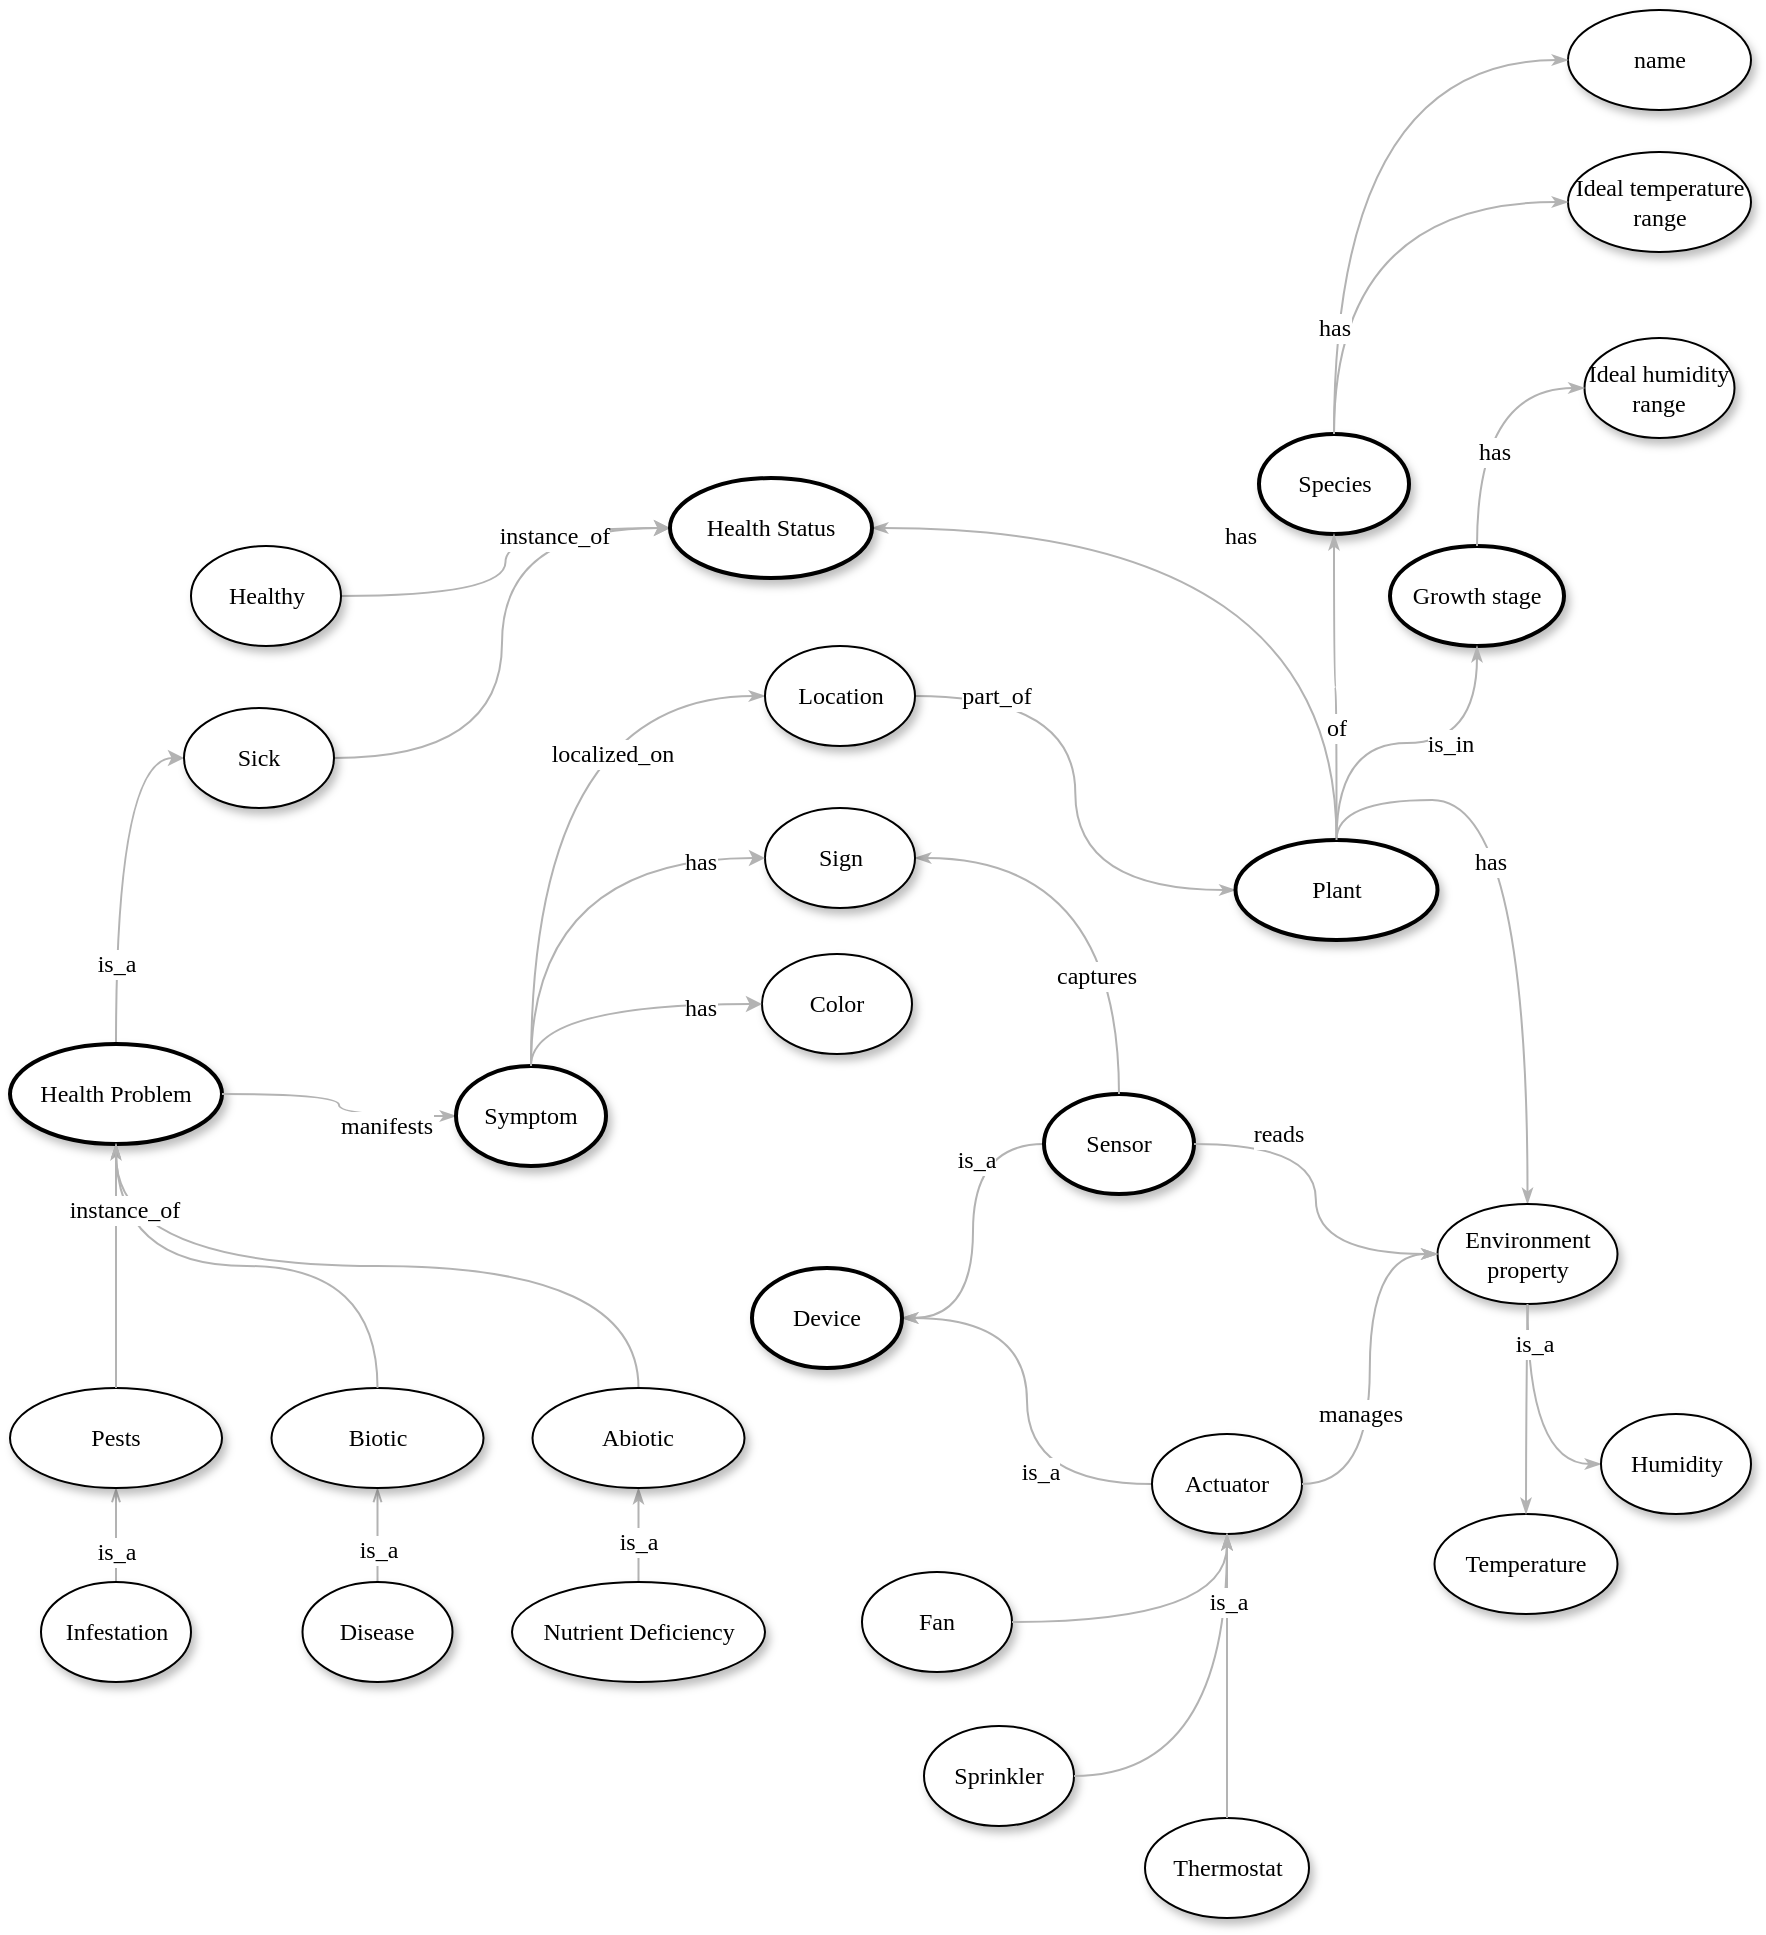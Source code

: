 <mxfile version="21.1.1" type="device">
  <diagram name="Page-1" id="42789a77-a242-8287-6e28-9cd8cfd52e62">
    <mxGraphModel dx="1434" dy="1725" grid="0" gridSize="10" guides="1" tooltips="1" connect="1" arrows="1" fold="1" page="1" pageScale="1" pageWidth="1169" pageHeight="827" background="none" math="0" shadow="0">
      <root>
        <mxCell id="0" />
        <mxCell id="1" parent="0" />
        <mxCell id="RCgHX4GRvF95K-_nUbPo-18" value="" style="edgeStyle=orthogonalEdgeStyle;rounded=0;html=1;labelBackgroundColor=default;startArrow=classicThin;startFill=1;startSize=5;endArrow=none;endFill=0;endSize=5;jettySize=auto;orthogonalLoop=1;strokeColor=#B3B3B3;strokeWidth=1;fontFamily=Verdana;fontSize=12;curved=1;entryX=0.5;entryY=1;entryDx=0;entryDy=0;exitX=0;exitY=0.5;exitDx=0;exitDy=0;" edge="1" parent="1" source="SZPIR-vylu-NpdnEEfQ1-16" target="1ea317790d2ca983-3">
          <mxGeometry x="-0.775" relative="1" as="geometry">
            <mxPoint x="685" y="256" as="sourcePoint" />
            <mxPoint as="offset" />
            <mxPoint x="676" y="156" as="targetPoint" />
          </mxGeometry>
        </mxCell>
        <mxCell id="FaIekiVfJinsLdWRMJVf-2" value="" style="edgeStyle=orthogonalEdgeStyle;rounded=0;html=1;labelBackgroundColor=none;startArrow=classic;startFill=1;startSize=5;endArrow=none;endFill=0;endSize=5;jettySize=auto;orthogonalLoop=1;strokeColor=#B3B3B3;strokeWidth=1;fontFamily=Verdana;fontSize=12;elbow=vertical;curved=1;entryX=1;entryY=0.5;entryDx=0;entryDy=0;" parent="1" source="1ea317790d2ca983-2" target="FaIekiVfJinsLdWRMJVf-1" edge="1">
          <mxGeometry x="0.486" y="3" relative="1" as="geometry">
            <mxPoint as="offset" />
            <mxPoint x="319" y="223" as="sourcePoint" />
            <mxPoint x="186" y="259" as="targetPoint" />
          </mxGeometry>
        </mxCell>
        <mxCell id="RCgHX4GRvF95K-_nUbPo-4" value="&lt;span&gt;Ideal humidity range&lt;/span&gt;" style="ellipse;whiteSpace=wrap;html=1;rounded=0;shadow=1;comic=0;labelBackgroundColor=none;strokeWidth=1;fontFamily=Verdana;fontSize=12;align=center;" vertex="1" parent="1">
          <mxGeometry x="817.25" y="11" width="75" height="50" as="geometry" />
        </mxCell>
        <mxCell id="1ea317790d2ca983-12" value="has" style="edgeStyle=orthogonalEdgeStyle;rounded=0;html=1;labelBackgroundColor=default;startArrow=none;startFill=0;startSize=5;endArrow=classicThin;endFill=1;endSize=5;jettySize=auto;orthogonalLoop=1;strokeColor=#B3B3B3;strokeWidth=1;fontFamily=Verdana;fontSize=12;elbow=vertical;curved=1;exitX=0.5;exitY=0;exitDx=0;exitDy=0;entryX=1;entryY=0.5;entryDx=0;entryDy=0;" parent="1" source="cV3PZhEm3AA5OYnnYDBn-3" target="1ea317790d2ca983-2" edge="1">
          <mxGeometry x="-0.218" y="49" relative="1" as="geometry">
            <mxPoint x="1" as="offset" />
            <mxPoint x="502.5" y="41" as="sourcePoint" />
          </mxGeometry>
        </mxCell>
        <mxCell id="1ea317790d2ca983-13" value="part_of" style="edgeStyle=orthogonalEdgeStyle;rounded=0;html=1;labelBackgroundColor=default;startArrow=none;startFill=0;startSize=5;endArrow=classicThin;endFill=1;endSize=5;jettySize=auto;orthogonalLoop=1;strokeColor=#B3B3B3;strokeWidth=1;fontFamily=Verdana;fontSize=12;elbow=vertical;curved=1;entryX=0;entryY=0.5;entryDx=0;entryDy=0;" parent="1" source="1ea317790d2ca983-9" target="cV3PZhEm3AA5OYnnYDBn-3" edge="1">
          <mxGeometry x="-0.685" relative="1" as="geometry">
            <mxPoint as="offset" />
            <mxPoint x="547.5" y="61" as="sourcePoint" />
            <mxPoint x="456" y="146" as="targetPoint" />
          </mxGeometry>
        </mxCell>
        <mxCell id="1ea317790d2ca983-14" value="has" style="edgeStyle=orthogonalEdgeStyle;rounded=0;html=1;labelBackgroundColor=default;startArrow=none;startFill=0;startSize=5;endArrow=classicThin;endFill=1;endSize=5;jettySize=auto;orthogonalLoop=1;strokeColor=#B3B3B3;strokeWidth=1;fontFamily=Verdana;fontSize=12;curved=1;entryX=0.5;entryY=0;entryDx=0;entryDy=0;exitX=0.5;exitY=0;exitDx=0;exitDy=0;" parent="1" source="cV3PZhEm3AA5OYnnYDBn-3" target="1ea317790d2ca983-3" edge="1">
          <mxGeometry x="-0.077" y="-19" relative="1" as="geometry">
            <mxPoint as="offset" />
            <mxPoint x="592.5" y="41" as="sourcePoint" />
          </mxGeometry>
        </mxCell>
        <mxCell id="1ea317790d2ca983-21" value="instance_of" style="edgeStyle=orthogonalEdgeStyle;rounded=0;html=1;labelBackgroundColor=default;startArrow=classic;startFill=1;startSize=5;endArrow=none;endFill=0;endSize=5;jettySize=auto;orthogonalLoop=1;strokeColor=#B3B3B3;strokeWidth=1;fontFamily=Verdana;fontSize=12;elbow=vertical;curved=1;" parent="1" source="1ea317790d2ca983-2" target="1ea317790d2ca983-7" edge="1">
          <mxGeometry x="-0.418" y="4" relative="1" as="geometry">
            <mxPoint as="offset" />
          </mxGeometry>
        </mxCell>
        <mxCell id="1ea317790d2ca983-22" value="is_a" style="edgeStyle=orthogonalEdgeStyle;rounded=0;html=1;labelBackgroundColor=default;startArrow=classic;startFill=1;startSize=5;endArrow=none;endFill=0;endSize=5;jettySize=auto;orthogonalLoop=1;strokeColor=#B3B3B3;strokeWidth=1;fontFamily=Verdana;fontSize=12;elbow=vertical;curved=1;exitX=0;exitY=0.5;exitDx=0;exitDy=0;" parent="1" source="FaIekiVfJinsLdWRMJVf-1" target="1ea317790d2ca983-6" edge="1">
          <mxGeometry x="0.548" relative="1" as="geometry">
            <mxPoint as="offset" />
          </mxGeometry>
        </mxCell>
        <mxCell id="1ea317790d2ca983-2" value="&lt;span&gt;Health Status&lt;/span&gt;" style="ellipse;whiteSpace=wrap;html=1;rounded=0;shadow=1;comic=0;labelBackgroundColor=default;strokeWidth=2;fontFamily=Verdana;fontSize=12;align=center;" parent="1" vertex="1">
          <mxGeometry x="360" y="81" width="101" height="50" as="geometry" />
        </mxCell>
        <mxCell id="1ea317790d2ca983-3" value="&lt;span&gt;Environment property&lt;/span&gt;" style="ellipse;whiteSpace=wrap;html=1;rounded=0;shadow=1;comic=0;labelBackgroundColor=none;strokeWidth=1;fontFamily=Verdana;fontSize=12;align=center;" parent="1" vertex="1">
          <mxGeometry x="743.75" y="444" width="90" height="50" as="geometry" />
        </mxCell>
        <mxCell id="1ea317790d2ca983-17" value="" style="edgeStyle=orthogonalEdgeStyle;rounded=0;html=1;labelBackgroundColor=default;startArrow=none;startFill=0;startSize=5;endArrow=classicThin;endFill=1;endSize=5;jettySize=auto;orthogonalLoop=1;strokeColor=#B3B3B3;strokeWidth=1;fontFamily=Verdana;fontSize=12;entryX=0.5;entryY=1;entryDx=0;entryDy=0;elbow=vertical;curved=1;exitX=0.5;exitY=0;exitDx=0;exitDy=0;" parent="1" source="SZPIR-vylu-NpdnEEfQ1-40" target="1ea317790d2ca983-6" edge="1">
          <mxGeometry x="-0.833" y="11" relative="1" as="geometry">
            <mxPoint as="offset" />
          </mxGeometry>
        </mxCell>
        <mxCell id="1ea317790d2ca983-23" value="is_a" style="edgeStyle=orthogonalEdgeStyle;rounded=0;html=1;labelBackgroundColor=default;startArrow=openThin;startFill=0;startSize=5;endArrow=none;endFill=0;endSize=5;jettySize=auto;orthogonalLoop=1;strokeColor=#B3B3B3;strokeWidth=1;fontFamily=Verdana;fontSize=12;exitX=0.5;exitY=1;exitDx=0;exitDy=0;elbow=vertical;curved=1;" parent="1" source="SZPIR-vylu-NpdnEEfQ1-39" target="1ea317790d2ca983-8" edge="1">
          <mxGeometry x="0.314" relative="1" as="geometry">
            <mxPoint as="offset" />
          </mxGeometry>
        </mxCell>
        <mxCell id="1ea317790d2ca983-6" value="Health Problem" style="ellipse;whiteSpace=wrap;html=1;rounded=0;shadow=1;comic=0;labelBackgroundColor=default;strokeWidth=2;fontFamily=Verdana;fontSize=12;align=center;" parent="1" vertex="1">
          <mxGeometry x="30" y="364" width="106" height="50" as="geometry" />
        </mxCell>
        <mxCell id="1ea317790d2ca983-7" value="&lt;span&gt;Healthy&lt;/span&gt;" style="ellipse;whiteSpace=wrap;html=1;rounded=0;shadow=1;comic=0;labelBackgroundColor=default;strokeWidth=1;fontFamily=Verdana;fontSize=12;align=center;" parent="1" vertex="1">
          <mxGeometry x="120.5" y="115" width="75" height="50" as="geometry" />
        </mxCell>
        <mxCell id="1ea317790d2ca983-8" value="Disease" style="ellipse;whiteSpace=wrap;html=1;rounded=0;shadow=1;comic=0;labelBackgroundColor=default;strokeWidth=1;fontFamily=Verdana;fontSize=12;align=center;" parent="1" vertex="1">
          <mxGeometry x="176.25" y="633" width="75" height="50" as="geometry" />
        </mxCell>
        <mxCell id="1ea317790d2ca983-19" value="localized_on" style="edgeStyle=orthogonalEdgeStyle;rounded=0;html=1;labelBackgroundColor=default;startArrow=classicThin;startFill=1;startSize=5;endArrow=none;endFill=0;endSize=5;jettySize=auto;orthogonalLoop=1;strokeColor=#B3B3B3;strokeWidth=1;fontFamily=Verdana;fontSize=12;elbow=vertical;curved=1;" parent="1" source="1ea317790d2ca983-9" target="1ea317790d2ca983-10" edge="1">
          <mxGeometry x="-0.493" y="29" relative="1" as="geometry">
            <mxPoint as="offset" />
          </mxGeometry>
        </mxCell>
        <mxCell id="1ea317790d2ca983-9" value="Location" style="ellipse;whiteSpace=wrap;html=1;rounded=0;shadow=1;comic=0;labelBackgroundColor=default;strokeWidth=1;fontFamily=Verdana;fontSize=12;align=center;" parent="1" vertex="1">
          <mxGeometry x="407.5" y="165" width="75" height="50" as="geometry" />
        </mxCell>
        <mxCell id="1ea317790d2ca983-20" value="manifests" style="edgeStyle=orthogonalEdgeStyle;rounded=0;html=1;labelBackgroundColor=default;startArrow=classicThin;startFill=1;startSize=5;endArrow=none;endFill=0;endSize=5;jettySize=auto;orthogonalLoop=1;strokeColor=#B3B3B3;strokeWidth=1;fontFamily=Verdana;fontSize=12;elbow=vertical;curved=1;" parent="1" source="1ea317790d2ca983-10" target="1ea317790d2ca983-6" edge="1">
          <mxGeometry x="-0.442" y="5" relative="1" as="geometry">
            <mxPoint x="287" y="433" as="targetPoint" />
            <mxPoint as="offset" />
          </mxGeometry>
        </mxCell>
        <mxCell id="1ea317790d2ca983-10" value="Symptom" style="ellipse;whiteSpace=wrap;html=1;rounded=0;shadow=1;comic=0;labelBackgroundColor=default;strokeWidth=2;fontFamily=Verdana;fontSize=12;align=center;" parent="1" vertex="1">
          <mxGeometry x="253" y="375" width="75" height="50" as="geometry" />
        </mxCell>
        <mxCell id="SZPIR-vylu-NpdnEEfQ1-3" value="is_a" style="edgeStyle=orthogonalEdgeStyle;rounded=0;html=1;labelBackgroundColor=default;startArrow=openThin;startFill=0;startSize=5;endArrow=none;endFill=0;endSize=5;jettySize=auto;orthogonalLoop=1;strokeColor=#B3B3B3;strokeWidth=1;fontFamily=Verdana;fontSize=12;elbow=vertical;curved=1;" parent="1" source="UWF2Yd7zg4pSp4IhXSV9-6" target="SZPIR-vylu-NpdnEEfQ1-4" edge="1">
          <mxGeometry x="0.362" relative="1" as="geometry">
            <mxPoint x="117" y="398" as="sourcePoint" />
            <mxPoint as="offset" />
          </mxGeometry>
        </mxCell>
        <mxCell id="SZPIR-vylu-NpdnEEfQ1-4" value="Infestation" style="ellipse;whiteSpace=wrap;html=1;rounded=0;shadow=1;comic=0;labelBackgroundColor=default;strokeWidth=1;fontFamily=Verdana;fontSize=12;align=center;" parent="1" vertex="1">
          <mxGeometry x="45.5" y="633" width="75" height="50" as="geometry" />
        </mxCell>
        <mxCell id="SZPIR-vylu-NpdnEEfQ1-7" value="is_a" style="edgeStyle=orthogonalEdgeStyle;rounded=0;html=1;labelBackgroundColor=default;startArrow=none;startFill=0;startSize=5;endArrow=classicThin;endFill=1;endSize=5;jettySize=auto;orthogonalLoop=1;strokeColor=#B3B3B3;strokeWidth=1;fontFamily=Verdana;fontSize=12;verticalAlign=middle;horizontal=1;elbow=vertical;curved=1;exitX=0.5;exitY=0;exitDx=0;exitDy=0;" parent="1" source="SZPIR-vylu-NpdnEEfQ1-8" target="SZPIR-vylu-NpdnEEfQ1-40" edge="1">
          <mxGeometry x="-0.121" relative="1" as="geometry">
            <mxPoint x="497.75" y="654" as="targetPoint" />
            <mxPoint as="offset" />
          </mxGeometry>
        </mxCell>
        <mxCell id="SZPIR-vylu-NpdnEEfQ1-8" value="&lt;span&gt;Nutrient Deficiency&lt;/span&gt;" style="ellipse;whiteSpace=wrap;html=1;rounded=0;shadow=1;comic=0;labelBackgroundColor=default;strokeWidth=1;fontFamily=Verdana;fontSize=12;align=center;" parent="1" vertex="1">
          <mxGeometry x="281" y="633" width="126.5" height="50" as="geometry" />
        </mxCell>
        <mxCell id="SZPIR-vylu-NpdnEEfQ1-9" value="is_a" style="edgeStyle=orthogonalEdgeStyle;rounded=0;html=1;labelBackgroundColor=default;startArrow=classicThin;startFill=1;startSize=5;endArrow=none;endFill=0;endSize=5;jettySize=auto;orthogonalLoop=1;strokeColor=#B3B3B3;strokeWidth=1;fontFamily=Verdana;fontSize=12;curved=1;entryX=0;entryY=0.5;entryDx=0;entryDy=0;" parent="1" source="SZPIR-vylu-NpdnEEfQ1-12" target="SZPIR-vylu-NpdnEEfQ1-10" edge="1">
          <mxGeometry x="0.456" y="6" relative="1" as="geometry">
            <mxPoint x="795" y="501" as="sourcePoint" />
            <mxPoint as="offset" />
          </mxGeometry>
        </mxCell>
        <mxCell id="SZPIR-vylu-NpdnEEfQ1-10" value="&lt;span&gt;Actuator&lt;/span&gt;" style="ellipse;whiteSpace=wrap;html=1;rounded=0;shadow=1;comic=0;labelBackgroundColor=default;strokeWidth=1;fontFamily=Verdana;fontSize=12;align=center;" parent="1" vertex="1">
          <mxGeometry x="601" y="559" width="75" height="50" as="geometry" />
        </mxCell>
        <mxCell id="SZPIR-vylu-NpdnEEfQ1-11" value="is_a" style="edgeStyle=orthogonalEdgeStyle;rounded=0;html=1;labelBackgroundColor=default;startArrow=none;startFill=0;startSize=5;endArrow=classicThin;endFill=1;endSize=5;jettySize=auto;orthogonalLoop=1;strokeColor=#B3B3B3;strokeWidth=1;fontFamily=Verdana;fontSize=12;curved=1;entryX=1;entryY=0.5;entryDx=0;entryDy=0;" parent="1" source="SZPIR-vylu-NpdnEEfQ1-14" target="SZPIR-vylu-NpdnEEfQ1-12" edge="1">
          <mxGeometry x="-0.562" y="8" relative="1" as="geometry">
            <mxPoint x="-65" y="701" as="sourcePoint" />
            <mxPoint as="offset" />
          </mxGeometry>
        </mxCell>
        <mxCell id="SZPIR-vylu-NpdnEEfQ1-12" value="&lt;span&gt;Device&lt;/span&gt;" style="ellipse;whiteSpace=wrap;html=1;rounded=0;shadow=1;comic=0;labelBackgroundColor=default;strokeWidth=2;fontFamily=Verdana;fontSize=12;align=center;" parent="1" vertex="1">
          <mxGeometry x="401" y="476" width="75" height="50" as="geometry" />
        </mxCell>
        <mxCell id="SZPIR-vylu-NpdnEEfQ1-14" value="&lt;span&gt;Sensor&lt;/span&gt;" style="ellipse;whiteSpace=wrap;html=1;rounded=0;shadow=1;comic=0;labelBackgroundColor=default;strokeWidth=2;fontFamily=Verdana;fontSize=12;align=center;" parent="1" vertex="1">
          <mxGeometry x="547" y="389" width="75" height="50" as="geometry" />
        </mxCell>
        <mxCell id="SZPIR-vylu-NpdnEEfQ1-16" value="&lt;span&gt;Humidity&lt;/span&gt;" style="ellipse;whiteSpace=wrap;html=1;rounded=0;shadow=1;comic=0;labelBackgroundColor=default;strokeWidth=1;fontFamily=Verdana;fontSize=12;align=center;" parent="1" vertex="1">
          <mxGeometry x="825.5" y="549" width="75" height="50" as="geometry" />
        </mxCell>
        <mxCell id="SZPIR-vylu-NpdnEEfQ1-18" value="&lt;span&gt;Temperature&lt;/span&gt;" style="ellipse;whiteSpace=wrap;html=1;rounded=0;shadow=1;comic=0;labelBackgroundColor=default;strokeWidth=1;fontFamily=Verdana;fontSize=12;align=center;" parent="1" vertex="1">
          <mxGeometry x="742.25" y="599" width="91.5" height="50" as="geometry" />
        </mxCell>
        <mxCell id="SZPIR-vylu-NpdnEEfQ1-20" value="&lt;span&gt;Thermostat&lt;/span&gt;" style="ellipse;whiteSpace=wrap;html=1;rounded=0;shadow=1;comic=0;labelBackgroundColor=default;strokeWidth=1;fontFamily=Verdana;fontSize=12;align=center;" parent="1" vertex="1">
          <mxGeometry x="597.5" y="751" width="82" height="50" as="geometry" />
        </mxCell>
        <mxCell id="SZPIR-vylu-NpdnEEfQ1-23" value="" style="edgeStyle=orthogonalEdgeStyle;rounded=0;html=1;labelBackgroundColor=default;startArrow=none;startFill=0;startSize=5;endArrow=classicThin;endFill=1;endSize=5;jettySize=auto;orthogonalLoop=1;strokeColor=#B3B3B3;strokeWidth=1;fontFamily=Verdana;fontSize=12;curved=1;entryX=0.5;entryY=1;entryDx=0;entryDy=0;exitX=0.5;exitY=0;exitDx=0;exitDy=0;" parent="1" source="SZPIR-vylu-NpdnEEfQ1-20" target="SZPIR-vylu-NpdnEEfQ1-10" edge="1">
          <mxGeometry x="-0.638" y="6" relative="1" as="geometry">
            <mxPoint x="732.5" y="589" as="sourcePoint" />
            <mxPoint x="942.5" y="579" as="targetPoint" />
            <mxPoint as="offset" />
          </mxGeometry>
        </mxCell>
        <mxCell id="SZPIR-vylu-NpdnEEfQ1-21" value="&lt;span&gt;Sprinkler&lt;/span&gt;" style="ellipse;whiteSpace=wrap;html=1;rounded=0;shadow=1;comic=0;labelBackgroundColor=default;strokeWidth=1;fontFamily=Verdana;fontSize=12;align=center;" parent="1" vertex="1">
          <mxGeometry x="487" y="705" width="75" height="50" as="geometry" />
        </mxCell>
        <mxCell id="SZPIR-vylu-NpdnEEfQ1-39" value="Biotic" style="ellipse;whiteSpace=wrap;html=1;rounded=0;shadow=1;comic=0;labelBackgroundColor=default;strokeWidth=1;fontFamily=Verdana;fontSize=12;align=center;" parent="1" vertex="1">
          <mxGeometry x="160.75" y="536" width="106" height="50" as="geometry" />
        </mxCell>
        <mxCell id="SZPIR-vylu-NpdnEEfQ1-40" value="Abiotic" style="ellipse;whiteSpace=wrap;html=1;rounded=0;shadow=1;comic=0;labelBackgroundColor=default;strokeWidth=1;fontFamily=Verdana;fontSize=12;align=center;" parent="1" vertex="1">
          <mxGeometry x="291.25" y="536" width="106" height="50" as="geometry" />
        </mxCell>
        <mxCell id="SZPIR-vylu-NpdnEEfQ1-41" value="" style="edgeStyle=orthogonalEdgeStyle;rounded=0;html=1;labelBackgroundColor=default;startArrow=openThin;startFill=0;startSize=5;endArrow=none;endFill=0;endSize=5;jettySize=auto;orthogonalLoop=1;strokeColor=#B3B3B3;strokeWidth=1;fontFamily=Verdana;fontSize=12;exitX=0.5;exitY=1;exitDx=0;exitDy=0;elbow=vertical;curved=1;" parent="1" source="1ea317790d2ca983-6" target="SZPIR-vylu-NpdnEEfQ1-39" edge="1">
          <mxGeometry x="0.491" relative="1" as="geometry">
            <mxPoint x="438.75" y="660" as="sourcePoint" />
            <mxPoint x="344.75" y="663" as="targetPoint" />
            <mxPoint as="offset" />
          </mxGeometry>
        </mxCell>
        <mxCell id="9eAdQlgjlcyclNUyOF1E-8" value="captures" style="edgeStyle=orthogonalEdgeStyle;rounded=0;html=1;labelBackgroundColor=default;startArrow=classicThin;startFill=1;startSize=5;endArrow=none;endFill=0;endSize=5;jettySize=auto;orthogonalLoop=1;strokeColor=#B3B3B3;strokeWidth=1;fontFamily=Verdana;fontSize=12;curved=1;exitX=1;exitY=0.5;exitDx=0;exitDy=0;" parent="1" source="RCgHX4GRvF95K-_nUbPo-11" target="SZPIR-vylu-NpdnEEfQ1-14" edge="1">
          <mxGeometry x="0.465" y="-12" relative="1" as="geometry">
            <mxPoint x="783" y="424" as="sourcePoint" />
            <mxPoint as="offset" />
            <mxPoint x="556.5" y="317" as="targetPoint" />
          </mxGeometry>
        </mxCell>
        <mxCell id="JdLL4RoYm7KqUTjWfcFx-2" value="manages" style="edgeStyle=orthogonalEdgeStyle;rounded=0;html=1;labelBackgroundColor=default;startArrow=classicThin;startFill=1;startSize=5;endArrow=none;endFill=0;endSize=5;jettySize=auto;orthogonalLoop=1;strokeColor=#B3B3B3;strokeWidth=1;fontFamily=Verdana;fontSize=12;curved=1;entryX=1;entryY=0.5;entryDx=0;entryDy=0;" parent="1" source="1ea317790d2ca983-3" target="SZPIR-vylu-NpdnEEfQ1-10" edge="1">
          <mxGeometry x="0.246" y="-5" relative="1" as="geometry">
            <mxPoint x="814.5" y="419" as="sourcePoint" />
            <mxPoint as="offset" />
            <mxPoint x="745" y="494" as="targetPoint" />
          </mxGeometry>
        </mxCell>
        <mxCell id="UWF2Yd7zg4pSp4IhXSV9-1" value="&lt;span&gt;Fan&lt;/span&gt;" style="ellipse;whiteSpace=wrap;html=1;rounded=0;shadow=1;comic=0;labelBackgroundColor=default;strokeWidth=1;fontFamily=Verdana;fontSize=12;align=center;" parent="1" vertex="1">
          <mxGeometry x="456" y="628" width="75" height="50" as="geometry" />
        </mxCell>
        <mxCell id="UWF2Yd7zg4pSp4IhXSV9-2" value="" style="edgeStyle=orthogonalEdgeStyle;rounded=0;html=1;labelBackgroundColor=default;startArrow=none;startFill=0;startSize=5;endArrow=classicThin;endFill=1;endSize=5;jettySize=auto;orthogonalLoop=1;strokeColor=#B3B3B3;strokeWidth=1;fontFamily=Verdana;fontSize=12;curved=1;exitX=1;exitY=0.5;exitDx=0;exitDy=0;" parent="1" source="UWF2Yd7zg4pSp4IhXSV9-1" target="SZPIR-vylu-NpdnEEfQ1-10" edge="1">
          <mxGeometry x="-0.686" y="-5" relative="1" as="geometry">
            <mxPoint x="672.5" y="717" as="sourcePoint" />
            <mxPoint x="705.5" y="609" as="targetPoint" />
            <mxPoint as="offset" />
          </mxGeometry>
        </mxCell>
        <mxCell id="UWF2Yd7zg4pSp4IhXSV9-3" value="Species" style="ellipse;whiteSpace=wrap;html=1;rounded=0;shadow=1;comic=0;labelBackgroundColor=default;strokeWidth=2;fontFamily=Verdana;fontSize=12;align=center;" parent="1" vertex="1">
          <mxGeometry x="654.5" y="59" width="75" height="50" as="geometry" />
        </mxCell>
        <mxCell id="UWF2Yd7zg4pSp4IhXSV9-4" value="of" style="edgeStyle=orthogonalEdgeStyle;rounded=0;html=1;labelBackgroundColor=default;startArrow=classicThin;startFill=1;startSize=5;endArrow=none;endFill=0;endSize=5;jettySize=auto;orthogonalLoop=1;strokeColor=#B3B3B3;strokeWidth=1;fontFamily=Verdana;fontSize=12;curved=1;entryX=0.5;entryY=0;entryDx=0;entryDy=0;" parent="1" source="UWF2Yd7zg4pSp4IhXSV9-3" target="cV3PZhEm3AA5OYnnYDBn-3" edge="1">
          <mxGeometry x="0.278" relative="1" as="geometry">
            <mxPoint x="926" y="263" as="targetPoint" />
            <mxPoint as="offset" />
            <mxPoint x="1028.5" y="402" as="sourcePoint" />
          </mxGeometry>
        </mxCell>
        <mxCell id="UWF2Yd7zg4pSp4IhXSV9-6" value="Pests" style="ellipse;whiteSpace=wrap;html=1;rounded=0;shadow=1;comic=0;labelBackgroundColor=default;strokeWidth=1;fontFamily=Verdana;fontSize=12;align=center;" parent="1" vertex="1">
          <mxGeometry x="30" y="536" width="106" height="50" as="geometry" />
        </mxCell>
        <mxCell id="UWF2Yd7zg4pSp4IhXSV9-7" value="instance_of" style="edgeStyle=orthogonalEdgeStyle;rounded=0;html=1;labelBackgroundColor=default;startArrow=openThin;startFill=0;startSize=5;endArrow=none;endFill=0;endSize=5;jettySize=auto;orthogonalLoop=1;strokeColor=#B3B3B3;strokeWidth=1;fontFamily=Verdana;fontSize=12;elbow=vertical;curved=1;exitX=0.5;exitY=1;exitDx=0;exitDy=0;" parent="1" source="1ea317790d2ca983-6" target="UWF2Yd7zg4pSp4IhXSV9-6" edge="1">
          <mxGeometry x="-0.459" y="4" relative="1" as="geometry">
            <mxPoint x="211" y="381" as="sourcePoint" />
            <mxPoint x="237" y="584" as="targetPoint" />
            <mxPoint as="offset" />
          </mxGeometry>
        </mxCell>
        <mxCell id="cV3PZhEm3AA5OYnnYDBn-3" value="&lt;span&gt;Plant&lt;/span&gt;" style="ellipse;whiteSpace=wrap;html=1;rounded=0;shadow=1;comic=0;labelBackgroundColor=default;strokeWidth=2;fontFamily=Verdana;fontSize=12;align=center;" parent="1" vertex="1">
          <mxGeometry x="642.75" y="262" width="101" height="50" as="geometry" />
        </mxCell>
        <mxCell id="FaIekiVfJinsLdWRMJVf-1" value="&lt;span&gt;Sick&lt;/span&gt;" style="ellipse;whiteSpace=wrap;html=1;rounded=0;shadow=1;comic=0;labelBackgroundColor=default;strokeWidth=1;fontFamily=Verdana;fontSize=12;align=center;" parent="1" vertex="1">
          <mxGeometry x="117" y="196" width="75" height="50" as="geometry" />
        </mxCell>
        <mxCell id="RCgHX4GRvF95K-_nUbPo-2" value="&lt;span&gt;Ideal temperature range&lt;/span&gt;" style="ellipse;whiteSpace=wrap;html=1;rounded=0;shadow=1;comic=0;labelBackgroundColor=none;strokeWidth=1;fontFamily=Verdana;fontSize=12;align=center;" vertex="1" parent="1">
          <mxGeometry x="809" y="-82" width="91.5" height="50" as="geometry" />
        </mxCell>
        <mxCell id="RCgHX4GRvF95K-_nUbPo-3" value="Growth stage" style="ellipse;whiteSpace=wrap;html=1;rounded=0;shadow=1;comic=0;labelBackgroundColor=default;strokeWidth=2;fontFamily=Verdana;fontSize=12;align=center;" vertex="1" parent="1">
          <mxGeometry x="720" y="115" width="87" height="50" as="geometry" />
        </mxCell>
        <mxCell id="RCgHX4GRvF95K-_nUbPo-5" value="" style="edgeStyle=orthogonalEdgeStyle;rounded=0;html=1;labelBackgroundColor=default;startArrow=classicThin;startFill=1;startSize=5;endArrow=none;endFill=0;endSize=5;jettySize=auto;orthogonalLoop=1;strokeColor=#B3B3B3;strokeWidth=1;fontFamily=Verdana;fontSize=12;curved=1;" edge="1" parent="1" source="RCgHX4GRvF95K-_nUbPo-2" target="UWF2Yd7zg4pSp4IhXSV9-3">
          <mxGeometry x="0.306" y="2" relative="1" as="geometry">
            <mxPoint x="546.75" y="237" as="targetPoint" />
            <mxPoint as="offset" />
            <mxPoint x="822.75" y="467" as="sourcePoint" />
          </mxGeometry>
        </mxCell>
        <mxCell id="RCgHX4GRvF95K-_nUbPo-6" value="has" style="edgeStyle=orthogonalEdgeStyle;rounded=0;html=1;labelBackgroundColor=default;startArrow=classicThin;startFill=1;startSize=5;endArrow=none;endFill=0;endSize=5;jettySize=auto;orthogonalLoop=1;strokeColor=#B3B3B3;strokeWidth=1;fontFamily=Verdana;fontSize=12;curved=1;" edge="1" parent="1" source="RCgHX4GRvF95K-_nUbPo-4" target="RCgHX4GRvF95K-_nUbPo-3">
          <mxGeometry x="0.292" y="8" relative="1" as="geometry">
            <mxPoint x="760.75" y="45" as="targetPoint" />
            <mxPoint as="offset" />
            <mxPoint x="899.75" y="67" as="sourcePoint" />
          </mxGeometry>
        </mxCell>
        <mxCell id="RCgHX4GRvF95K-_nUbPo-7" value="is_in" style="edgeStyle=orthogonalEdgeStyle;rounded=0;html=1;labelBackgroundColor=default;startArrow=classicThin;startFill=1;startSize=5;endArrow=none;endFill=0;endSize=5;jettySize=auto;orthogonalLoop=1;strokeColor=#B3B3B3;strokeWidth=1;fontFamily=Verdana;fontSize=12;curved=1;entryX=0.5;entryY=0;entryDx=0;entryDy=0;" edge="1" parent="1" source="RCgHX4GRvF95K-_nUbPo-3" target="cV3PZhEm3AA5OYnnYDBn-3">
          <mxGeometry x="-0.255" relative="1" as="geometry">
            <mxPoint x="619" y="77" as="targetPoint" />
            <mxPoint as="offset" />
            <mxPoint x="789" y="47" as="sourcePoint" />
          </mxGeometry>
        </mxCell>
        <mxCell id="SZPIR-vylu-NpdnEEfQ1-22" value="is_a" style="edgeStyle=orthogonalEdgeStyle;rounded=0;html=1;labelBackgroundColor=default;startArrow=none;startFill=0;startSize=5;endArrow=classicThin;endFill=1;endSize=5;jettySize=auto;orthogonalLoop=1;strokeColor=#B3B3B3;strokeWidth=1;fontFamily=Verdana;fontSize=12;curved=1;entryX=0.5;entryY=1;entryDx=0;entryDy=0;" parent="1" source="SZPIR-vylu-NpdnEEfQ1-21" target="SZPIR-vylu-NpdnEEfQ1-10" edge="1">
          <mxGeometry x="0.662" relative="1" as="geometry">
            <mxPoint x="633" y="707" as="sourcePoint" />
            <mxPoint x="757.5" y="289" as="targetPoint" />
            <mxPoint as="offset" />
          </mxGeometry>
        </mxCell>
        <mxCell id="RCgHX4GRvF95K-_nUbPo-9" value="&lt;span&gt;name&lt;/span&gt;" style="ellipse;whiteSpace=wrap;html=1;rounded=0;shadow=1;comic=0;labelBackgroundColor=none;strokeWidth=1;fontFamily=Verdana;fontSize=12;align=center;" vertex="1" parent="1">
          <mxGeometry x="809" y="-153" width="91.5" height="50" as="geometry" />
        </mxCell>
        <mxCell id="RCgHX4GRvF95K-_nUbPo-10" value="has" style="edgeStyle=orthogonalEdgeStyle;rounded=0;html=1;labelBackgroundColor=default;startArrow=classicThin;startFill=1;startSize=5;endArrow=none;endFill=0;endSize=5;jettySize=auto;orthogonalLoop=1;strokeColor=#B3B3B3;strokeWidth=1;fontFamily=Verdana;fontSize=12;curved=1;" edge="1" parent="1" source="RCgHX4GRvF95K-_nUbPo-9" target="UWF2Yd7zg4pSp4IhXSV9-3">
          <mxGeometry x="0.649" relative="1" as="geometry">
            <mxPoint x="837.75" y="83" as="targetPoint" />
            <mxPoint as="offset" />
            <mxPoint x="918.75" y="83" as="sourcePoint" />
          </mxGeometry>
        </mxCell>
        <mxCell id="RCgHX4GRvF95K-_nUbPo-11" value="&lt;span&gt;Sign&lt;/span&gt;" style="ellipse;whiteSpace=wrap;html=1;rounded=0;shadow=1;comic=0;labelBackgroundColor=default;strokeWidth=1;fontFamily=Verdana;fontSize=12;align=center;" vertex="1" parent="1">
          <mxGeometry x="407.5" y="246" width="75" height="50" as="geometry" />
        </mxCell>
        <mxCell id="RCgHX4GRvF95K-_nUbPo-12" value="has" style="edgeStyle=orthogonalEdgeStyle;rounded=0;html=1;labelBackgroundColor=default;startArrow=classic;startFill=1;startSize=5;endArrow=none;endFill=0;endSize=5;jettySize=auto;orthogonalLoop=1;strokeColor=#B3B3B3;strokeWidth=1;fontFamily=Verdana;fontSize=12;elbow=vertical;curved=1;" edge="1" parent="1" source="RCgHX4GRvF95K-_nUbPo-11" target="1ea317790d2ca983-10">
          <mxGeometry x="-0.704" y="2" relative="1" as="geometry">
            <mxPoint as="offset" />
            <mxPoint x="265" y="210" as="sourcePoint" />
            <mxPoint x="223" y="360" as="targetPoint" />
          </mxGeometry>
        </mxCell>
        <mxCell id="RCgHX4GRvF95K-_nUbPo-13" value="&lt;span&gt;Color&lt;/span&gt;" style="ellipse;whiteSpace=wrap;html=1;rounded=0;shadow=1;comic=0;labelBackgroundColor=default;strokeWidth=1;fontFamily=Verdana;fontSize=12;align=center;" vertex="1" parent="1">
          <mxGeometry x="406" y="319" width="75" height="50" as="geometry" />
        </mxCell>
        <mxCell id="RCgHX4GRvF95K-_nUbPo-14" value="has" style="edgeStyle=orthogonalEdgeStyle;rounded=0;html=1;labelBackgroundColor=default;startArrow=classic;startFill=1;startSize=5;endArrow=none;endFill=0;endSize=5;jettySize=auto;orthogonalLoop=1;strokeColor=#B3B3B3;strokeWidth=1;fontFamily=Verdana;fontSize=12;elbow=vertical;curved=1;exitX=0;exitY=0.5;exitDx=0;exitDy=0;entryX=0.5;entryY=0;entryDx=0;entryDy=0;" edge="1" parent="1" source="RCgHX4GRvF95K-_nUbPo-13" target="1ea317790d2ca983-10">
          <mxGeometry x="-0.578" y="2" relative="1" as="geometry">
            <mxPoint as="offset" />
            <mxPoint x="520" y="270" as="sourcePoint" />
            <mxPoint x="445" y="307" as="targetPoint" />
          </mxGeometry>
        </mxCell>
        <mxCell id="SZPIR-vylu-NpdnEEfQ1-17" value="is_a" style="edgeStyle=orthogonalEdgeStyle;rounded=0;html=1;labelBackgroundColor=default;startArrow=classicThin;startFill=1;startSize=5;endArrow=none;endFill=0;endSize=5;jettySize=auto;orthogonalLoop=1;strokeColor=#B3B3B3;strokeWidth=1;fontFamily=Verdana;fontSize=12;curved=1;" parent="1" source="SZPIR-vylu-NpdnEEfQ1-18" target="1ea317790d2ca983-3" edge="1">
          <mxGeometry x="0.63" y="-3" relative="1" as="geometry">
            <mxPoint x="761" y="593" as="sourcePoint" />
            <mxPoint as="offset" />
            <mxPoint x="870.75" y="626" as="targetPoint" />
          </mxGeometry>
        </mxCell>
        <mxCell id="RCgHX4GRvF95K-_nUbPo-16" value="reads" style="edgeStyle=orthogonalEdgeStyle;rounded=0;html=1;labelBackgroundColor=default;startArrow=none;startFill=0;startSize=5;endArrow=classicThin;endFill=1;endSize=5;jettySize=auto;orthogonalLoop=1;strokeColor=#B3B3B3;strokeWidth=1;fontFamily=Verdana;fontSize=12;curved=1;exitX=1;exitY=0.5;exitDx=0;exitDy=0;entryX=0;entryY=0.5;entryDx=0;entryDy=0;" edge="1" parent="1" source="SZPIR-vylu-NpdnEEfQ1-14" target="1ea317790d2ca983-3">
          <mxGeometry x="-0.529" y="5" relative="1" as="geometry">
            <mxPoint x="900" y="312" as="sourcePoint" />
            <mxPoint x="814.5" y="419" as="targetPoint" />
            <mxPoint as="offset" />
          </mxGeometry>
        </mxCell>
      </root>
    </mxGraphModel>
  </diagram>
</mxfile>
